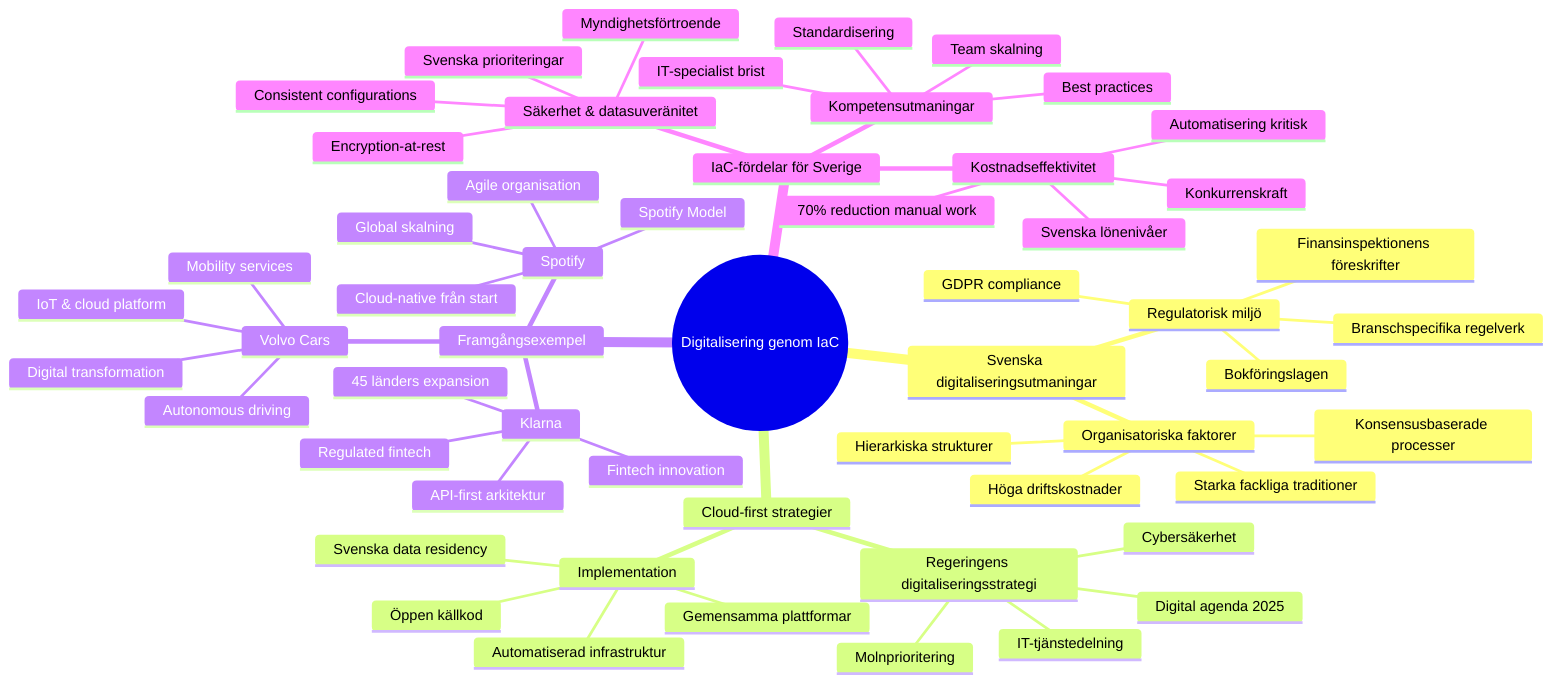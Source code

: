 mindmap
  root((Digitalisering genom IaC))
    Svenska digitaliseringsutmaningar
      Regulatorisk miljö
        GDPR compliance
        Bokföringslagen
        Finansinspektionens föreskrifter
        Branschspecifika regelverk
      Organisatoriska faktorer
        Starka fackliga traditioner
        Konsensusbaserade processer
        Hierarkiska strukturer
        Höga driftskostnader
    Cloud-first strategier
      Regeringens digitaliseringsstrategi
        Digital agenda 2025
        Molnprioritering
        IT-tjänstedelning
        Cybersäkerhet
      Implementation
        Automatiserad infrastruktur
        Gemensamma plattformar
        Öppen källkod
        Svenska data residency
    Framgångsexempel
      Spotify
        Cloud-native från start
        Global skalning
        Agile organisation
        Spotify Model
      Klarna
        API-first arkitektur
        Regulated fintech
        45 länders expansion
        Fintech innovation
      Volvo Cars
        Digital transformation
        IoT & cloud platform
        Mobility services
        Autonomous driving
    IaC-fördelar för Sverige
      Kostnadseffektivitet
        70% reduction manual work
        Automatisering kritisk
        Svenska lönenivåer
        Konkurrenskraft
      Kompetensutmaningar
        IT-specialist brist
        Standardisering
        Team skalning
        Best practices
      Säkerhet & datasuveränitet
        Svenska prioriteringar
        Consistent configurations
        Encryption-at-rest
        Myndighetsförtroende